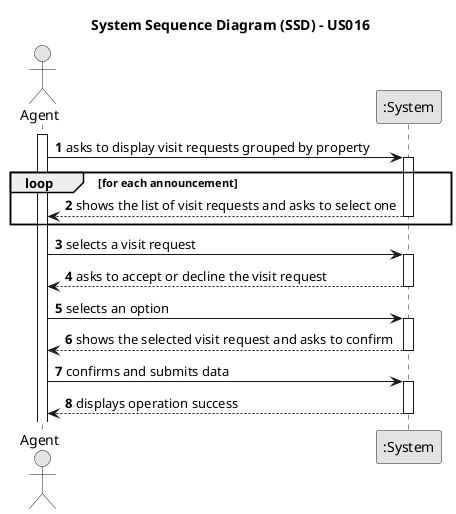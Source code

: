 @startuml
skinparam monochrome true
skinparam packageStyle rectangle
skinparam shadowing false

title System Sequence Diagram (SSD) - US016

autonumber

actor "Agent" as Employee
participant ":System" as System

activate Employee

    Employee -> System : asks to display visit requests grouped by property
    activate System

    loop for each announcement
        System --> Employee : shows the list of visit requests and asks to select one
    deactivate System
     end loop
    Employee -> System :  selects a visit request
    activate System

        System --> Employee : asks to accept or decline the visit request
    deactivate System

    Employee -> System : selects an option
    activate System


     System --> Employee : shows the selected visit request and asks to confirm
    deactivate System

    Employee -> System : confirms and submits data
    activate System

        System --> Employee : displays operation success
    deactivate System

@enduml

